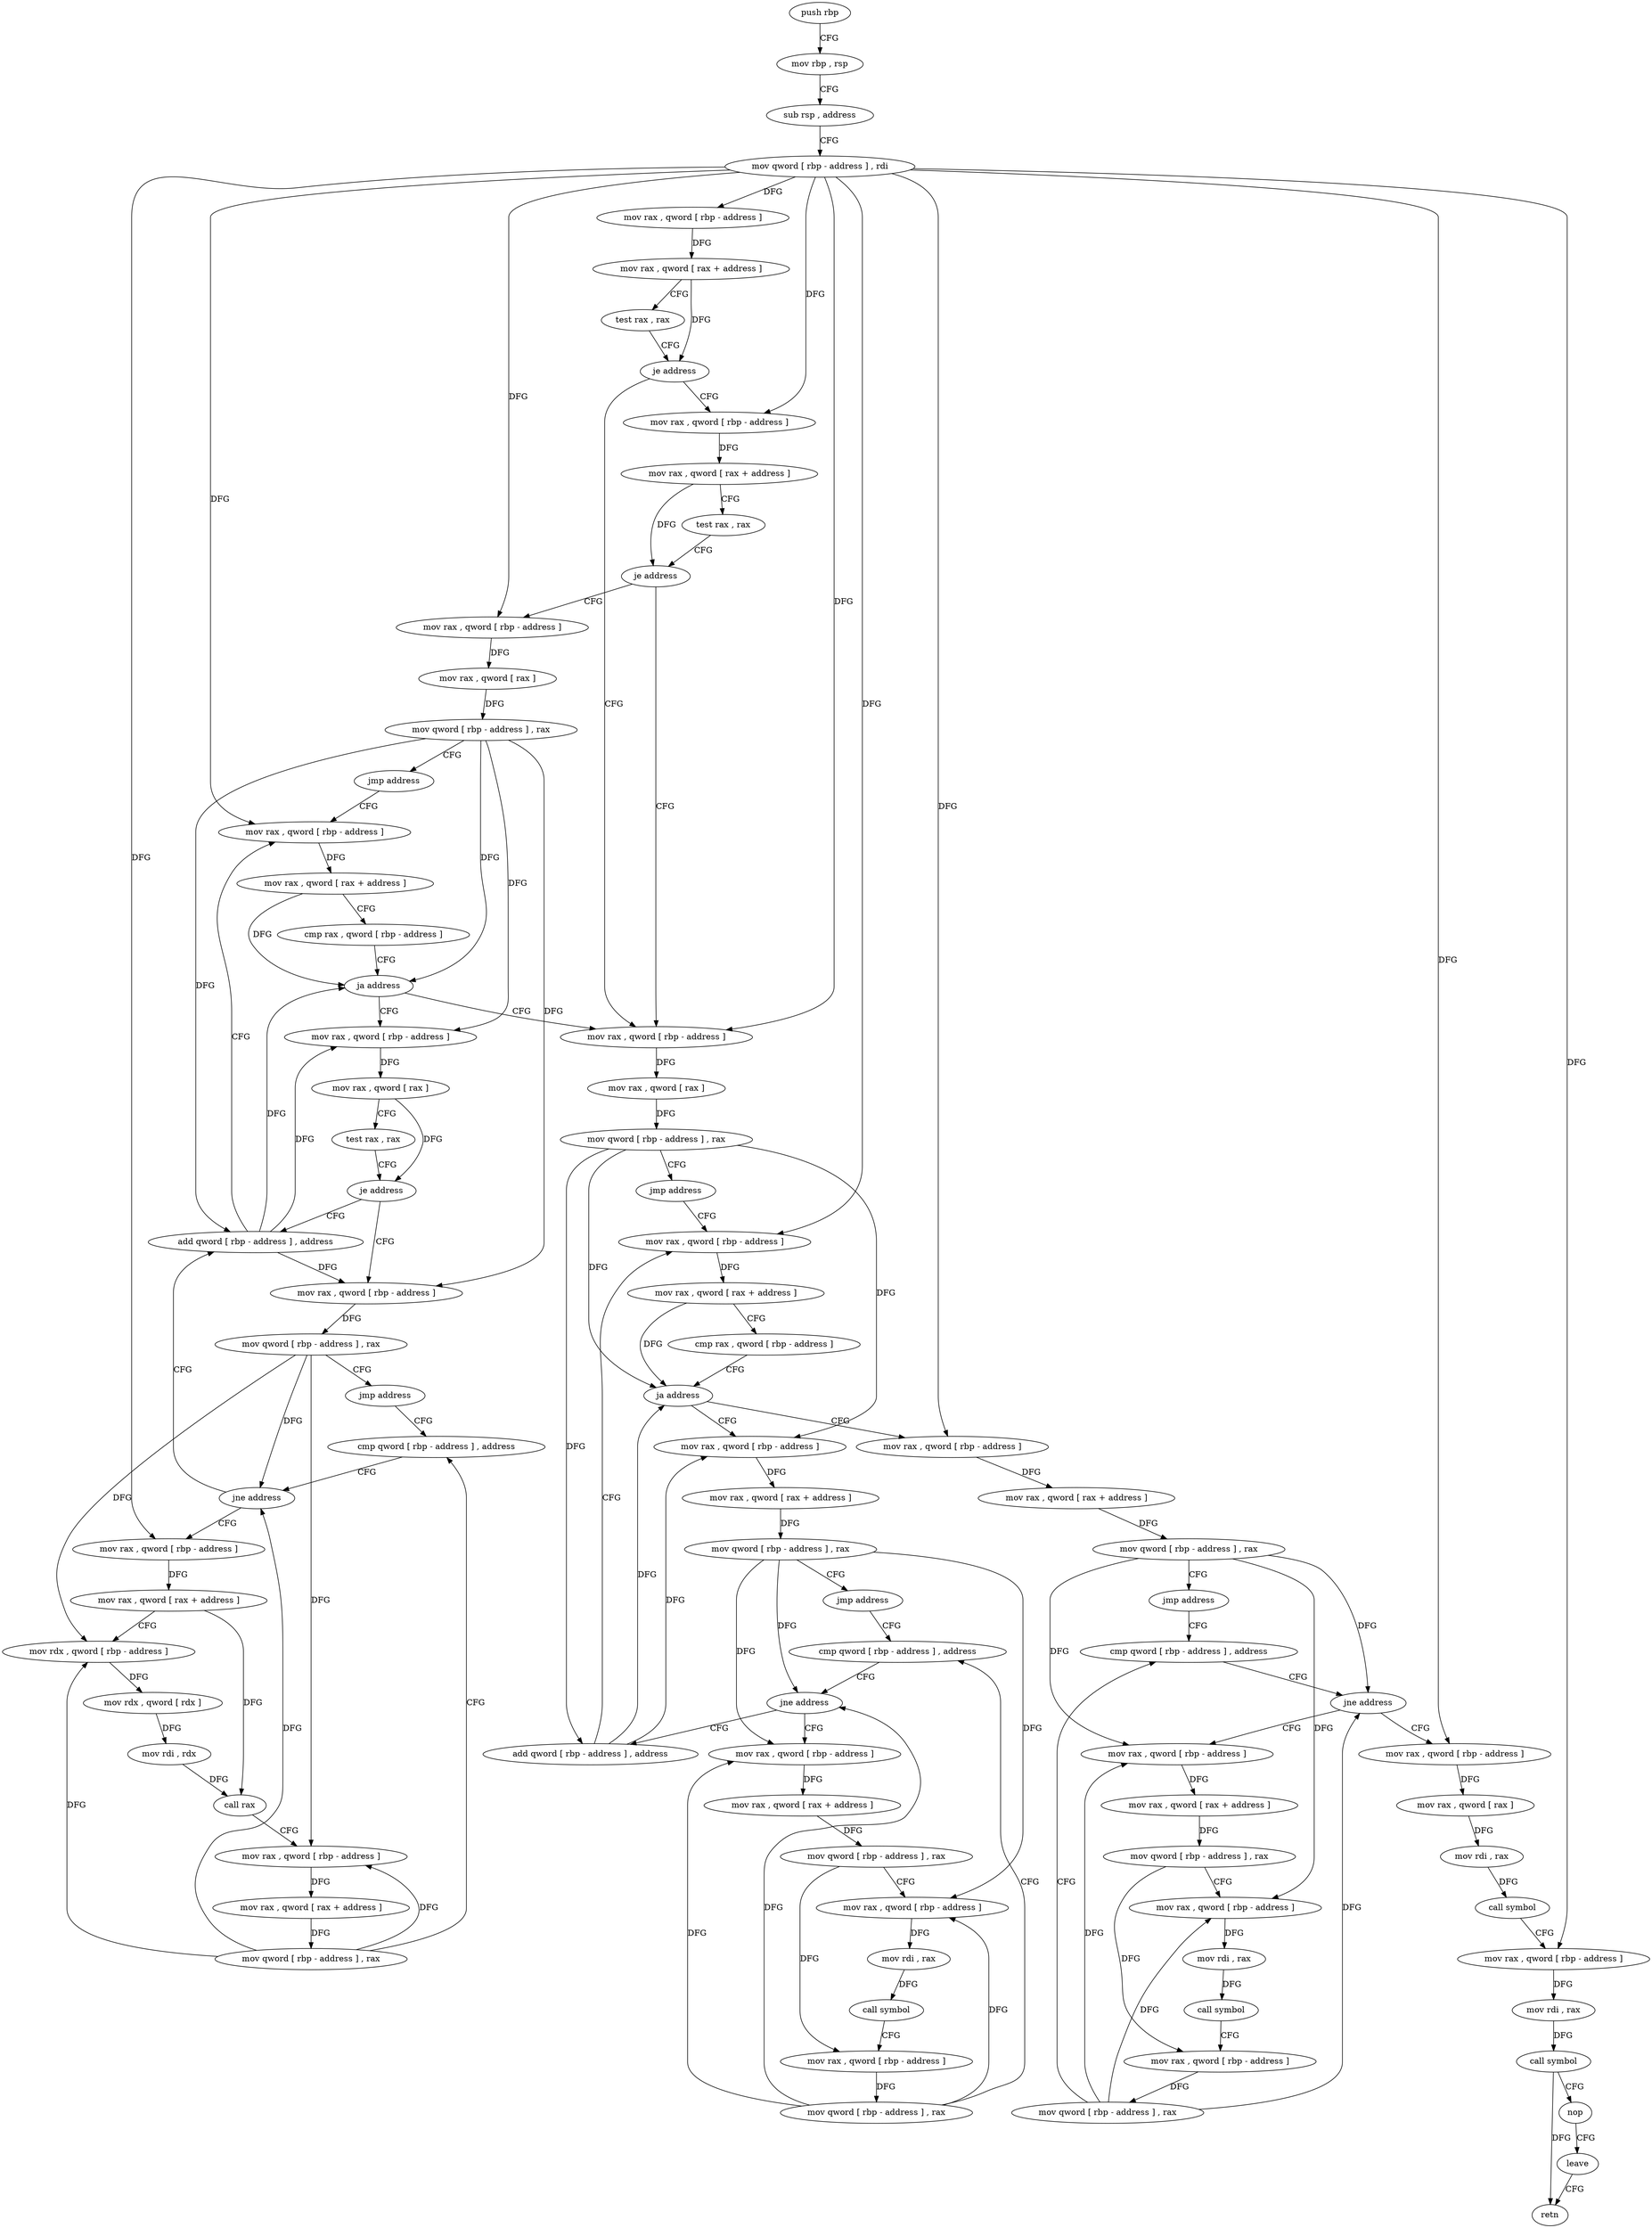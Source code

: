 digraph "func" {
"4306401" [label = "push rbp" ]
"4306402" [label = "mov rbp , rsp" ]
"4306405" [label = "sub rsp , address" ]
"4306409" [label = "mov qword [ rbp - address ] , rdi" ]
"4306413" [label = "mov rax , qword [ rbp - address ]" ]
"4306417" [label = "mov rax , qword [ rax + address ]" ]
"4306421" [label = "test rax , rax" ]
"4306424" [label = "je address" ]
"4306532" [label = "mov rax , qword [ rbp - address ]" ]
"4306426" [label = "mov rax , qword [ rbp - address ]" ]
"4306536" [label = "mov rax , qword [ rax ]" ]
"4306539" [label = "mov qword [ rbp - address ] , rax" ]
"4306543" [label = "jmp address" ]
"4306603" [label = "mov rax , qword [ rbp - address ]" ]
"4306430" [label = "mov rax , qword [ rax + address ]" ]
"4306434" [label = "test rax , rax" ]
"4306437" [label = "je address" ]
"4306439" [label = "mov rax , qword [ rbp - address ]" ]
"4306607" [label = "mov rax , qword [ rax + address ]" ]
"4306611" [label = "cmp rax , qword [ rbp - address ]" ]
"4306615" [label = "ja address" ]
"4306545" [label = "mov rax , qword [ rbp - address ]" ]
"4306617" [label = "mov rax , qword [ rbp - address ]" ]
"4306443" [label = "mov rax , qword [ rax ]" ]
"4306446" [label = "mov qword [ rbp - address ] , rax" ]
"4306450" [label = "jmp address" ]
"4306518" [label = "mov rax , qword [ rbp - address ]" ]
"4306549" [label = "mov rax , qword [ rax + address ]" ]
"4306553" [label = "mov qword [ rbp - address ] , rax" ]
"4306557" [label = "jmp address" ]
"4306591" [label = "cmp qword [ rbp - address ] , address" ]
"4306621" [label = "mov rax , qword [ rax + address ]" ]
"4306625" [label = "mov qword [ rbp - address ] , rax" ]
"4306629" [label = "jmp address" ]
"4306663" [label = "cmp qword [ rbp - address ] , address" ]
"4306522" [label = "mov rax , qword [ rax + address ]" ]
"4306526" [label = "cmp rax , qword [ rbp - address ]" ]
"4306530" [label = "ja address" ]
"4306452" [label = "mov rax , qword [ rbp - address ]" ]
"4306596" [label = "jne address" ]
"4306559" [label = "mov rax , qword [ rbp - address ]" ]
"4306598" [label = "add qword [ rbp - address ] , address" ]
"4306668" [label = "jne address" ]
"4306631" [label = "mov rax , qword [ rbp - address ]" ]
"4306670" [label = "mov rax , qword [ rbp - address ]" ]
"4306456" [label = "mov rax , qword [ rax ]" ]
"4306459" [label = "test rax , rax" ]
"4306462" [label = "je address" ]
"4306513" [label = "add qword [ rbp - address ] , address" ]
"4306464" [label = "mov rax , qword [ rbp - address ]" ]
"4306563" [label = "mov rax , qword [ rax + address ]" ]
"4306567" [label = "mov qword [ rbp - address ] , rax" ]
"4306571" [label = "mov rax , qword [ rbp - address ]" ]
"4306575" [label = "mov rdi , rax" ]
"4306578" [label = "call symbol" ]
"4306583" [label = "mov rax , qword [ rbp - address ]" ]
"4306587" [label = "mov qword [ rbp - address ] , rax" ]
"4306635" [label = "mov rax , qword [ rax + address ]" ]
"4306639" [label = "mov qword [ rbp - address ] , rax" ]
"4306643" [label = "mov rax , qword [ rbp - address ]" ]
"4306647" [label = "mov rdi , rax" ]
"4306650" [label = "call symbol" ]
"4306655" [label = "mov rax , qword [ rbp - address ]" ]
"4306659" [label = "mov qword [ rbp - address ] , rax" ]
"4306674" [label = "mov rax , qword [ rax ]" ]
"4306677" [label = "mov rdi , rax" ]
"4306680" [label = "call symbol" ]
"4306685" [label = "mov rax , qword [ rbp - address ]" ]
"4306689" [label = "mov rdi , rax" ]
"4306692" [label = "call symbol" ]
"4306697" [label = "nop" ]
"4306698" [label = "leave" ]
"4306699" [label = "retn" ]
"4306468" [label = "mov qword [ rbp - address ] , rax" ]
"4306472" [label = "jmp address" ]
"4306506" [label = "cmp qword [ rbp - address ] , address" ]
"4306511" [label = "jne address" ]
"4306474" [label = "mov rax , qword [ rbp - address ]" ]
"4306478" [label = "mov rax , qword [ rax + address ]" ]
"4306482" [label = "mov rdx , qword [ rbp - address ]" ]
"4306486" [label = "mov rdx , qword [ rdx ]" ]
"4306489" [label = "mov rdi , rdx" ]
"4306492" [label = "call rax" ]
"4306494" [label = "mov rax , qword [ rbp - address ]" ]
"4306498" [label = "mov rax , qword [ rax + address ]" ]
"4306502" [label = "mov qword [ rbp - address ] , rax" ]
"4306401" -> "4306402" [ label = "CFG" ]
"4306402" -> "4306405" [ label = "CFG" ]
"4306405" -> "4306409" [ label = "CFG" ]
"4306409" -> "4306413" [ label = "DFG" ]
"4306409" -> "4306532" [ label = "DFG" ]
"4306409" -> "4306426" [ label = "DFG" ]
"4306409" -> "4306603" [ label = "DFG" ]
"4306409" -> "4306439" [ label = "DFG" ]
"4306409" -> "4306617" [ label = "DFG" ]
"4306409" -> "4306518" [ label = "DFG" ]
"4306409" -> "4306670" [ label = "DFG" ]
"4306409" -> "4306685" [ label = "DFG" ]
"4306409" -> "4306474" [ label = "DFG" ]
"4306413" -> "4306417" [ label = "DFG" ]
"4306417" -> "4306421" [ label = "CFG" ]
"4306417" -> "4306424" [ label = "DFG" ]
"4306421" -> "4306424" [ label = "CFG" ]
"4306424" -> "4306532" [ label = "CFG" ]
"4306424" -> "4306426" [ label = "CFG" ]
"4306532" -> "4306536" [ label = "DFG" ]
"4306426" -> "4306430" [ label = "DFG" ]
"4306536" -> "4306539" [ label = "DFG" ]
"4306539" -> "4306543" [ label = "CFG" ]
"4306539" -> "4306615" [ label = "DFG" ]
"4306539" -> "4306545" [ label = "DFG" ]
"4306539" -> "4306598" [ label = "DFG" ]
"4306543" -> "4306603" [ label = "CFG" ]
"4306603" -> "4306607" [ label = "DFG" ]
"4306430" -> "4306434" [ label = "CFG" ]
"4306430" -> "4306437" [ label = "DFG" ]
"4306434" -> "4306437" [ label = "CFG" ]
"4306437" -> "4306532" [ label = "CFG" ]
"4306437" -> "4306439" [ label = "CFG" ]
"4306439" -> "4306443" [ label = "DFG" ]
"4306607" -> "4306611" [ label = "CFG" ]
"4306607" -> "4306615" [ label = "DFG" ]
"4306611" -> "4306615" [ label = "CFG" ]
"4306615" -> "4306545" [ label = "CFG" ]
"4306615" -> "4306617" [ label = "CFG" ]
"4306545" -> "4306549" [ label = "DFG" ]
"4306617" -> "4306621" [ label = "DFG" ]
"4306443" -> "4306446" [ label = "DFG" ]
"4306446" -> "4306450" [ label = "CFG" ]
"4306446" -> "4306530" [ label = "DFG" ]
"4306446" -> "4306452" [ label = "DFG" ]
"4306446" -> "4306513" [ label = "DFG" ]
"4306446" -> "4306464" [ label = "DFG" ]
"4306450" -> "4306518" [ label = "CFG" ]
"4306518" -> "4306522" [ label = "DFG" ]
"4306549" -> "4306553" [ label = "DFG" ]
"4306553" -> "4306557" [ label = "CFG" ]
"4306553" -> "4306596" [ label = "DFG" ]
"4306553" -> "4306559" [ label = "DFG" ]
"4306553" -> "4306571" [ label = "DFG" ]
"4306557" -> "4306591" [ label = "CFG" ]
"4306591" -> "4306596" [ label = "CFG" ]
"4306621" -> "4306625" [ label = "DFG" ]
"4306625" -> "4306629" [ label = "CFG" ]
"4306625" -> "4306668" [ label = "DFG" ]
"4306625" -> "4306631" [ label = "DFG" ]
"4306625" -> "4306643" [ label = "DFG" ]
"4306629" -> "4306663" [ label = "CFG" ]
"4306663" -> "4306668" [ label = "CFG" ]
"4306522" -> "4306526" [ label = "CFG" ]
"4306522" -> "4306530" [ label = "DFG" ]
"4306526" -> "4306530" [ label = "CFG" ]
"4306530" -> "4306452" [ label = "CFG" ]
"4306530" -> "4306532" [ label = "CFG" ]
"4306452" -> "4306456" [ label = "DFG" ]
"4306596" -> "4306559" [ label = "CFG" ]
"4306596" -> "4306598" [ label = "CFG" ]
"4306559" -> "4306563" [ label = "DFG" ]
"4306598" -> "4306603" [ label = "CFG" ]
"4306598" -> "4306615" [ label = "DFG" ]
"4306598" -> "4306545" [ label = "DFG" ]
"4306668" -> "4306631" [ label = "CFG" ]
"4306668" -> "4306670" [ label = "CFG" ]
"4306631" -> "4306635" [ label = "DFG" ]
"4306670" -> "4306674" [ label = "DFG" ]
"4306456" -> "4306459" [ label = "CFG" ]
"4306456" -> "4306462" [ label = "DFG" ]
"4306459" -> "4306462" [ label = "CFG" ]
"4306462" -> "4306513" [ label = "CFG" ]
"4306462" -> "4306464" [ label = "CFG" ]
"4306513" -> "4306518" [ label = "CFG" ]
"4306513" -> "4306530" [ label = "DFG" ]
"4306513" -> "4306452" [ label = "DFG" ]
"4306513" -> "4306464" [ label = "DFG" ]
"4306464" -> "4306468" [ label = "DFG" ]
"4306563" -> "4306567" [ label = "DFG" ]
"4306567" -> "4306571" [ label = "CFG" ]
"4306567" -> "4306583" [ label = "DFG" ]
"4306571" -> "4306575" [ label = "DFG" ]
"4306575" -> "4306578" [ label = "DFG" ]
"4306578" -> "4306583" [ label = "CFG" ]
"4306583" -> "4306587" [ label = "DFG" ]
"4306587" -> "4306591" [ label = "CFG" ]
"4306587" -> "4306596" [ label = "DFG" ]
"4306587" -> "4306559" [ label = "DFG" ]
"4306587" -> "4306571" [ label = "DFG" ]
"4306635" -> "4306639" [ label = "DFG" ]
"4306639" -> "4306643" [ label = "CFG" ]
"4306639" -> "4306655" [ label = "DFG" ]
"4306643" -> "4306647" [ label = "DFG" ]
"4306647" -> "4306650" [ label = "DFG" ]
"4306650" -> "4306655" [ label = "CFG" ]
"4306655" -> "4306659" [ label = "DFG" ]
"4306659" -> "4306663" [ label = "CFG" ]
"4306659" -> "4306668" [ label = "DFG" ]
"4306659" -> "4306631" [ label = "DFG" ]
"4306659" -> "4306643" [ label = "DFG" ]
"4306674" -> "4306677" [ label = "DFG" ]
"4306677" -> "4306680" [ label = "DFG" ]
"4306680" -> "4306685" [ label = "CFG" ]
"4306685" -> "4306689" [ label = "DFG" ]
"4306689" -> "4306692" [ label = "DFG" ]
"4306692" -> "4306697" [ label = "CFG" ]
"4306692" -> "4306699" [ label = "DFG" ]
"4306697" -> "4306698" [ label = "CFG" ]
"4306698" -> "4306699" [ label = "CFG" ]
"4306468" -> "4306472" [ label = "CFG" ]
"4306468" -> "4306511" [ label = "DFG" ]
"4306468" -> "4306482" [ label = "DFG" ]
"4306468" -> "4306494" [ label = "DFG" ]
"4306472" -> "4306506" [ label = "CFG" ]
"4306506" -> "4306511" [ label = "CFG" ]
"4306511" -> "4306474" [ label = "CFG" ]
"4306511" -> "4306513" [ label = "CFG" ]
"4306474" -> "4306478" [ label = "DFG" ]
"4306478" -> "4306482" [ label = "CFG" ]
"4306478" -> "4306492" [ label = "DFG" ]
"4306482" -> "4306486" [ label = "DFG" ]
"4306486" -> "4306489" [ label = "DFG" ]
"4306489" -> "4306492" [ label = "DFG" ]
"4306492" -> "4306494" [ label = "CFG" ]
"4306494" -> "4306498" [ label = "DFG" ]
"4306498" -> "4306502" [ label = "DFG" ]
"4306502" -> "4306506" [ label = "CFG" ]
"4306502" -> "4306511" [ label = "DFG" ]
"4306502" -> "4306482" [ label = "DFG" ]
"4306502" -> "4306494" [ label = "DFG" ]
}
